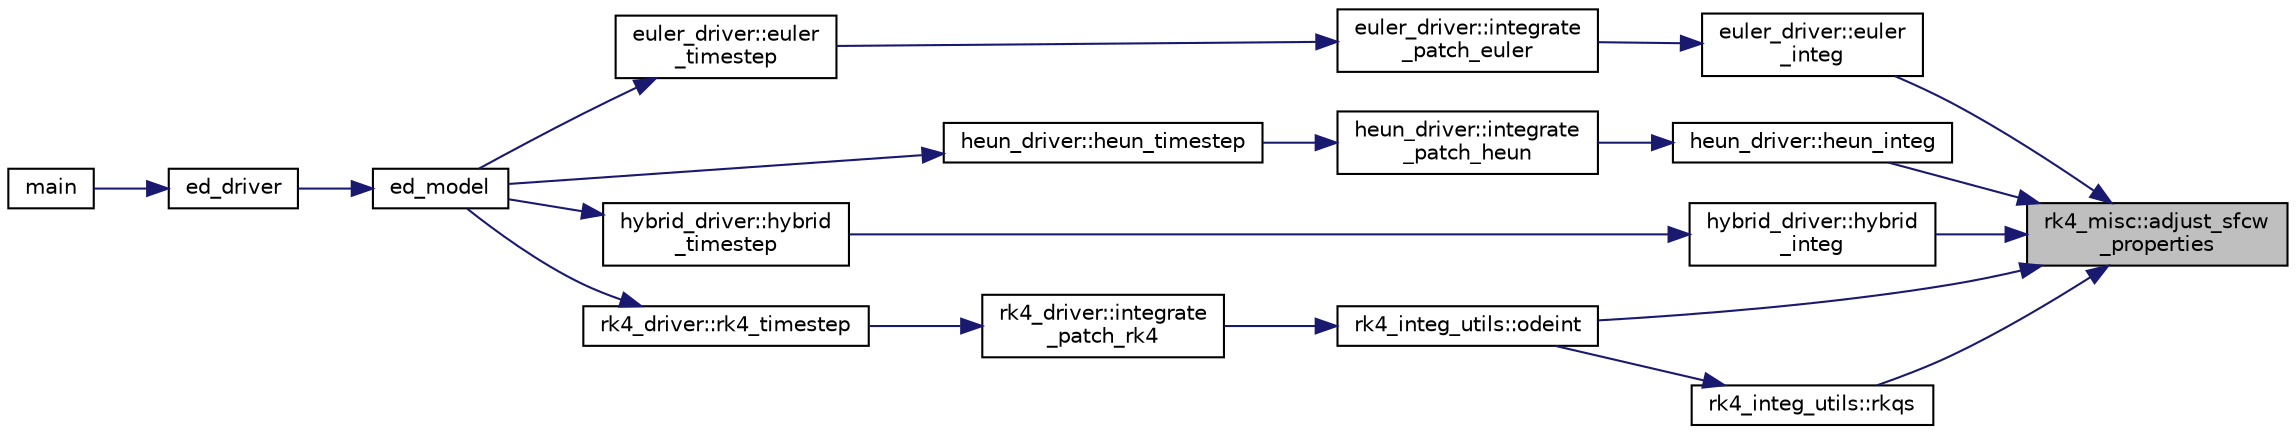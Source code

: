 digraph "rk4_misc::adjust_sfcw_properties"
{
 // LATEX_PDF_SIZE
  edge [fontname="Helvetica",fontsize="10",labelfontname="Helvetica",labelfontsize="10"];
  node [fontname="Helvetica",fontsize="10",shape=record];
  rankdir="RL";
  Node1 [label="rk4_misc::adjust_sfcw\l_properties",height=0.2,width=0.4,color="black", fillcolor="grey75", style="filled", fontcolor="black",tooltip=" "];
  Node1 -> Node2 [dir="back",color="midnightblue",fontsize="10",style="solid"];
  Node2 [label="euler_driver::euler\l_integ",height=0.2,width=0.4,color="black", fillcolor="white", style="filled",URL="$namespaceeuler__driver.html#aebf9f5fedece6cef3feb10e627f4e527",tooltip=" "];
  Node2 -> Node3 [dir="back",color="midnightblue",fontsize="10",style="solid"];
  Node3 [label="euler_driver::integrate\l_patch_euler",height=0.2,width=0.4,color="black", fillcolor="white", style="filled",URL="$namespaceeuler__driver.html#a22c3b83ca15e3a80e0c05371c83cedab",tooltip=" "];
  Node3 -> Node4 [dir="back",color="midnightblue",fontsize="10",style="solid"];
  Node4 [label="euler_driver::euler\l_timestep",height=0.2,width=0.4,color="black", fillcolor="white", style="filled",URL="$namespaceeuler__driver.html#a55664cda4554324c478d426edcc090ba",tooltip=" "];
  Node4 -> Node5 [dir="back",color="midnightblue",fontsize="10",style="solid"];
  Node5 [label="ed_model",height=0.2,width=0.4,color="black", fillcolor="white", style="filled",URL="$ed__model_8_f90.html#a9804b9ca3fcb1b4e17171d786d50c32c",tooltip="Begins, updates, and outputs results from ecosystem simulation."];
  Node5 -> Node6 [dir="back",color="midnightblue",fontsize="10",style="solid"];
  Node6 [label="ed_driver",height=0.2,width=0.4,color="black", fillcolor="white", style="filled",URL="$ed__driver_8_f90.html#a5706bd8bee60960fe8166de1870e47da",tooltip=" "];
  Node6 -> Node7 [dir="back",color="midnightblue",fontsize="10",style="solid"];
  Node7 [label="main",height=0.2,width=0.4,color="black", fillcolor="white", style="filled",URL="$edmain_8_f90.html#a8ec2266d83cd6c0b762cbcbc92c0af3d",tooltip=" "];
  Node1 -> Node8 [dir="back",color="midnightblue",fontsize="10",style="solid"];
  Node8 [label="heun_driver::heun_integ",height=0.2,width=0.4,color="black", fillcolor="white", style="filled",URL="$namespaceheun__driver.html#af9332131a749001cd8a8e0e010a2ad53",tooltip=" "];
  Node8 -> Node9 [dir="back",color="midnightblue",fontsize="10",style="solid"];
  Node9 [label="heun_driver::integrate\l_patch_heun",height=0.2,width=0.4,color="black", fillcolor="white", style="filled",URL="$namespaceheun__driver.html#abb1bb84ab9ad1d5dc5aec57b996752f8",tooltip=" "];
  Node9 -> Node10 [dir="back",color="midnightblue",fontsize="10",style="solid"];
  Node10 [label="heun_driver::heun_timestep",height=0.2,width=0.4,color="black", fillcolor="white", style="filled",URL="$namespaceheun__driver.html#afef0343ba81822423a4a5ebfa053686a",tooltip=" "];
  Node10 -> Node5 [dir="back",color="midnightblue",fontsize="10",style="solid"];
  Node1 -> Node11 [dir="back",color="midnightblue",fontsize="10",style="solid"];
  Node11 [label="hybrid_driver::hybrid\l_integ",height=0.2,width=0.4,color="black", fillcolor="white", style="filled",URL="$namespacehybrid__driver.html#ad5f85fbe933837294251a604c869f7bb",tooltip=" "];
  Node11 -> Node12 [dir="back",color="midnightblue",fontsize="10",style="solid"];
  Node12 [label="hybrid_driver::hybrid\l_timestep",height=0.2,width=0.4,color="black", fillcolor="white", style="filled",URL="$namespacehybrid__driver.html#a579b44c8008742b4e1728108d2c7b0d3",tooltip=" "];
  Node12 -> Node5 [dir="back",color="midnightblue",fontsize="10",style="solid"];
  Node1 -> Node13 [dir="back",color="midnightblue",fontsize="10",style="solid"];
  Node13 [label="rk4_integ_utils::odeint",height=0.2,width=0.4,color="black", fillcolor="white", style="filled",URL="$namespacerk4__integ__utils.html#a479cb673a6f002065a13f3888a76fc5c",tooltip=" "];
  Node13 -> Node14 [dir="back",color="midnightblue",fontsize="10",style="solid"];
  Node14 [label="rk4_driver::integrate\l_patch_rk4",height=0.2,width=0.4,color="black", fillcolor="white", style="filled",URL="$namespacerk4__driver.html#a79d5c3b592f5f6ea9e9799a4f07e49a9",tooltip=" "];
  Node14 -> Node15 [dir="back",color="midnightblue",fontsize="10",style="solid"];
  Node15 [label="rk4_driver::rk4_timestep",height=0.2,width=0.4,color="black", fillcolor="white", style="filled",URL="$namespacerk4__driver.html#abf8bd20405c7ed6a7bab3bdb18d8de87",tooltip=" "];
  Node15 -> Node5 [dir="back",color="midnightblue",fontsize="10",style="solid"];
  Node1 -> Node16 [dir="back",color="midnightblue",fontsize="10",style="solid"];
  Node16 [label="rk4_integ_utils::rkqs",height=0.2,width=0.4,color="black", fillcolor="white", style="filled",URL="$namespacerk4__integ__utils.html#acd30a6653bb12c1b9a567c90798cba59",tooltip=" "];
  Node16 -> Node13 [dir="back",color="midnightblue",fontsize="10",style="solid"];
}
